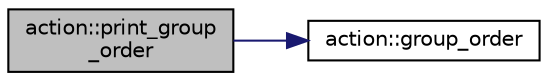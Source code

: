 digraph "action::print_group_order"
{
  edge [fontname="Helvetica",fontsize="10",labelfontname="Helvetica",labelfontsize="10"];
  node [fontname="Helvetica",fontsize="10",shape=record];
  rankdir="LR";
  Node32999 [label="action::print_group\l_order",height=0.2,width=0.4,color="black", fillcolor="grey75", style="filled", fontcolor="black"];
  Node32999 -> Node33000 [color="midnightblue",fontsize="10",style="solid",fontname="Helvetica"];
  Node33000 [label="action::group_order",height=0.2,width=0.4,color="black", fillcolor="white", style="filled",URL="$d2/d86/classaction.html#ad1f69adb27041311d2e7be96e39388d4"];
}
